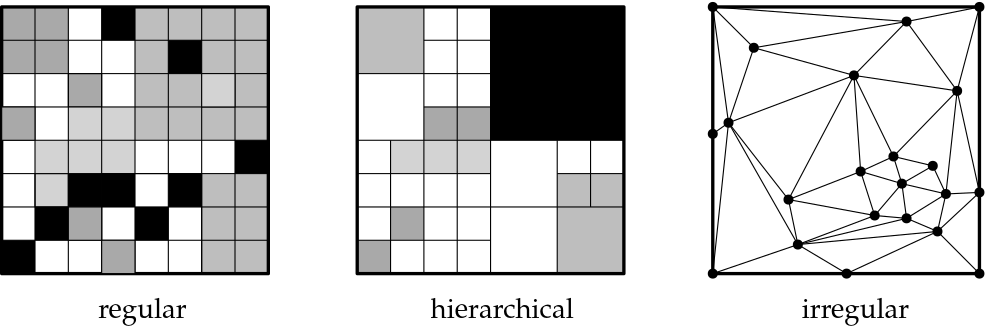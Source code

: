 <?xml version="1.0"?>
<!DOCTYPE ipe SYSTEM "ipe.dtd">
<ipe version="70107" creator="Ipe 7.2.2">
<info created="D:20140326111312" modified="D:20180717151035"/>
<preamble>\usepackage{mathpazo}</preamble>
<ipestyle name="basic">
<symbol name="arrow/arc(spx)">
<path stroke="sym-stroke" fill="sym-stroke" pen="sym-pen">
0 0 m
-1 0.333 l
-1 -0.333 l
h
</path>
</symbol>
<symbol name="arrow/farc(spx)">
<path stroke="sym-stroke" fill="white" pen="sym-pen">
0 0 m
-1 0.333 l
-1 -0.333 l
h
</path>
</symbol>
<symbol name="mark/circle(sx)" transformations="translations">
<path fill="sym-stroke">
0.6 0 0 0.6 0 0 e
0.4 0 0 0.4 0 0 e
</path>
</symbol>
<symbol name="mark/disk(sx)" transformations="translations">
<path fill="sym-stroke">
0.6 0 0 0.6 0 0 e
</path>
</symbol>
<symbol name="mark/fdisk(sfx)" transformations="translations">
<group>
<path fill="sym-fill">
0.5 0 0 0.5 0 0 e
</path>
<path fill="sym-stroke" fillrule="eofill">
0.6 0 0 0.6 0 0 e
0.4 0 0 0.4 0 0 e
</path>
</group>
</symbol>
<symbol name="mark/box(sx)" transformations="translations">
<path fill="sym-stroke" fillrule="eofill">
-0.6 -0.6 m
0.6 -0.6 l
0.6 0.6 l
-0.6 0.6 l
h
-0.4 -0.4 m
0.4 -0.4 l
0.4 0.4 l
-0.4 0.4 l
h
</path>
</symbol>
<symbol name="mark/square(sx)" transformations="translations">
<path fill="sym-stroke">
-0.6 -0.6 m
0.6 -0.6 l
0.6 0.6 l
-0.6 0.6 l
h
</path>
</symbol>
<symbol name="mark/fsquare(sfx)" transformations="translations">
<group>
<path fill="sym-fill">
-0.5 -0.5 m
0.5 -0.5 l
0.5 0.5 l
-0.5 0.5 l
h
</path>
<path fill="sym-stroke" fillrule="eofill">
-0.6 -0.6 m
0.6 -0.6 l
0.6 0.6 l
-0.6 0.6 l
h
-0.4 -0.4 m
0.4 -0.4 l
0.4 0.4 l
-0.4 0.4 l
h
</path>
</group>
</symbol>
<symbol name="mark/cross(sx)" transformations="translations">
<group>
<path fill="sym-stroke">
-0.43 -0.57 m
0.57 0.43 l
0.43 0.57 l
-0.57 -0.43 l
h
</path>
<path fill="sym-stroke">
-0.43 0.57 m
0.57 -0.43 l
0.43 -0.57 l
-0.57 0.43 l
h
</path>
</group>
</symbol>
<symbol name="arrow/fnormal(spx)">
<path stroke="sym-stroke" fill="white" pen="sym-pen">
0 0 m
-1 0.333 l
-1 -0.333 l
h
</path>
</symbol>
<symbol name="arrow/pointed(spx)">
<path stroke="sym-stroke" fill="sym-stroke" pen="sym-pen">
0 0 m
-1 0.333 l
-0.8 0 l
-1 -0.333 l
h
</path>
</symbol>
<symbol name="arrow/fpointed(spx)">
<path stroke="sym-stroke" fill="white" pen="sym-pen">
0 0 m
-1 0.333 l
-0.8 0 l
-1 -0.333 l
h
</path>
</symbol>
<symbol name="arrow/linear(spx)">
<path stroke="sym-stroke" pen="sym-pen">
-1 0.333 m
0 0 l
-1 -0.333 l
</path>
</symbol>
<symbol name="arrow/fdouble(spx)">
<path stroke="sym-stroke" fill="white" pen="sym-pen">
0 0 m
-1 0.333 l
-1 -0.333 l
h
-1 0 m
-2 0.333 l
-2 -0.333 l
h
</path>
</symbol>
<symbol name="arrow/double(spx)">
<path stroke="sym-stroke" fill="sym-stroke" pen="sym-pen">
0 0 m
-1 0.333 l
-1 -0.333 l
h
-1 0 m
-2 0.333 l
-2 -0.333 l
h
</path>
</symbol>
<pen name="heavier" value="0.8"/>
<pen name="fat" value="1.2"/>
<pen name="ultrafat" value="2"/>
<symbolsize name="large" value="5"/>
<symbolsize name="small" value="2"/>
<symbolsize name="tiny" value="1.1"/>
<arrowsize name="large" value="10"/>
<arrowsize name="small" value="5"/>
<arrowsize name="tiny" value="3"/>
<color name="red" value="1 0 0"/>
<color name="green" value="0 1 0"/>
<color name="blue" value="0 0 1"/>
<color name="yellow" value="1 1 0"/>
<color name="orange" value="1 0.647 0"/>
<color name="gold" value="1 0.843 0"/>
<color name="purple" value="0.627 0.125 0.941"/>
<color name="gray" value="0.745"/>
<color name="brown" value="0.647 0.165 0.165"/>
<color name="navy" value="0 0 0.502"/>
<color name="pink" value="1 0.753 0.796"/>
<color name="seagreen" value="0.18 0.545 0.341"/>
<color name="turquoise" value="0.251 0.878 0.816"/>
<color name="violet" value="0.933 0.51 0.933"/>
<color name="darkblue" value="0 0 0.545"/>
<color name="darkcyan" value="0 0.545 0.545"/>
<color name="darkgray" value="0.663"/>
<color name="darkgreen" value="0 0.392 0"/>
<color name="darkmagenta" value="0.545 0 0.545"/>
<color name="darkorange" value="1 0.549 0"/>
<color name="darkred" value="0.545 0 0"/>
<color name="lightblue" value="0.678 0.847 0.902"/>
<color name="lightcyan" value="0.878 1 1"/>
<color name="lightgray" value="0.827"/>
<color name="lightgreen" value="0.565 0.933 0.565"/>
<color name="lightyellow" value="1 1 0.878"/>
<dashstyle name="dashed" value="[4] 0"/>
<dashstyle name="dotted" value="[1 3] 0"/>
<dashstyle name="dash dotted" value="[4 2 1 2] 0"/>
<dashstyle name="dash dot dotted" value="[4 2 1 2 1 2] 0"/>
<textsize name="large" value="\large"/>
<textsize name="Large" value="\Large"/>
<textsize name="LARGE" value="\LARGE"/>
<textsize name="huge" value="\huge"/>
<textsize name="Huge" value="\Huge"/>
<textsize name="small" value="\small"/>
<textsize name="footnote" value="\footnotesize"/>
<textsize name="tiny" value="\tiny"/>
<textstyle name="center" begin="\begin{center}" end="\end{center}"/>
<textstyle name="itemize" begin="\begin{itemize}" end="\end{itemize}"/>
<textstyle name="item" begin="\begin{itemize}\item{}" end="\end{itemize}"/>
<gridsize name="4 pts" value="4"/>
<gridsize name="8 pts (~3 mm)" value="8"/>
<gridsize name="16 pts (~6 mm)" value="16"/>
<gridsize name="32 pts (~12 mm)" value="32"/>
<gridsize name="10 pts (~3.5 mm)" value="10"/>
<gridsize name="20 pts (~7 mm)" value="20"/>
<gridsize name="14 pts (~5 mm)" value="14"/>
<gridsize name="28 pts (~10 mm)" value="28"/>
<gridsize name="56 pts (~20 mm)" value="56"/>
<anglesize name="90 deg" value="90"/>
<anglesize name="60 deg" value="60"/>
<anglesize name="45 deg" value="45"/>
<anglesize name="30 deg" value="30"/>
<anglesize name="22.5 deg" value="22.5"/>
<tiling name="falling" angle="-60" step="4" width="1"/>
<tiling name="rising" angle="30" step="4" width="1"/>
</ipestyle>
<page>
<layer name="alpha"/>
<layer name="beta"/>
<layer name="gamma"/>
<layer name="delta"/>
<view layers="alpha gamma delta" active="delta"/>
<group layer="delta" matrix="0.75 0 0 0.75 272 496">
<path stroke="black" pen="fat">
64 448 m
64 320 l
192 320 l
192 448 l
h
</path>
<use name="mark/disk(sx)" pos="83.6948 428.402" size="normal" stroke="black"/>
<use name="mark/disk(sx)" pos="181.301 407.711" size="normal" stroke="black"/>
<use name="mark/disk(sx)" pos="134.972 369.028" size="normal" stroke="black"/>
<use name="mark/disk(sx)" pos="100.337 355.534" size="normal" stroke="black"/>
<use name="mark/disk(sx)" pos="141.719 347.888" size="normal" stroke="black"/>
<use name="mark/disk(sx)" pos="154.763 363.181" size="normal" stroke="black"/>
<use name="mark/disk(sx)" pos="150.715 376.225" size="normal" stroke="black"/>
<use matrix="1 0 0 1 9.39258 -16.4146" name="mark/disk(sx)" pos="122.378 431.55" size="normal" stroke="black"/>
<use name="mark/disk(sx)" pos="157.012 440.996" size="normal" stroke="black"/>
<use name="mark/disk(sx)" pos="169.606 371.727" size="normal" stroke="black"/>
<use name="mark/disk(sx)" pos="157.012 346.538" size="normal" stroke="black"/>
<use name="mark/disk(sx)" pos="175.904 358.233" size="normal" stroke="black"/>
<use name="mark/disk(sx)" pos="171.855 340.241" size="normal" stroke="black"/>
<use name="mark/disk(sx)" pos="104.835 333.944" size="normal" stroke="black"/>
<use name="mark/disk(sx)" pos="71.5502 392.418" size="normal" stroke="black"/>
<path stroke="black">
157.012 440.996 m
181.301 407.711 l
175.904 358.233 l
171.855 340.241 l
104.835 333.944 l
71.5502 392.418 l
83.6948 428.402 l
157.012 440.996 l
</path>
<path stroke="black">
83.6948 428.402 m
131.771 415.135 l
157.012 440.996 l
</path>
<path stroke="black">
131.771 415.135 m
181.301 407.711 l
150.715 376.225 l
131.771 415.135 l
71.5502 392.418 l
</path>
<path stroke="black">
150.715 376.225 m
134.972 369.028 l
100.337 355.534 l
71.5502 392.418 l
</path>
<path stroke="black">
100.337 355.534 m
104.835 333.944 l
</path>
<path stroke="black">
104.835 333.944 m
141.719 347.888 l
134.972 369.028 l
</path>
<path stroke="black">
100.337 355.534 m
141.719 347.888 l
</path>
<path stroke="black">
141.719 347.888 m
157.012 346.538 l
154.763 363.181 l
150.715 376.225 l
</path>
<path stroke="black">
154.763 363.181 m
141.719 347.888 l
</path>
<path stroke="black">
134.972 369.028 m
154.763 363.181 l
</path>
<path stroke="black">
150.715 376.225 m
169.606 371.727 l
175.904 358.233 l
157.012 346.538 l
171.855 340.241 l
</path>
<path stroke="black">
154.763 363.181 m
169.606 371.727 l
169.606 371.727 l
</path>
<path stroke="black">
154.763 363.181 m
175.904 358.233 l
</path>
<path stroke="black">
104.835 333.944 m
157.012 346.538 l
</path>
<path stroke="black">
181.301 407.711 m
192 448 l
</path>
<path stroke="black">
157.012 440.996 m
192 448 l
</path>
<path stroke="black">
83.6948 428.402 m
64 448 l
</path>
<path stroke="black">
104.835 333.944 m
64 320 l
</path>
<path stroke="black">
171.855 340.241 m
192 320 l
</path>
<path stroke="black">
104.835 333.944 m
128.229 320 l
171.855 340.241 l
</path>
<use name="mark/disk(sx)" pos="64 448" size="normal" stroke="black"/>
<use name="mark/disk(sx)" pos="192 448" size="normal" stroke="black"/>
<use name="mark/disk(sx)" pos="192 320" size="normal" stroke="black"/>
<use name="mark/disk(sx)" pos="128.229 320" size="normal" stroke="black"/>
<use name="mark/disk(sx)" pos="64 320" size="normal" stroke="black"/>
<use name="mark/disk(sx)" pos="64 387.074" size="normal" stroke="black"/>
<path stroke="black">
71.5502 392.418 m
64 387.074 l
</path>
<path stroke="black">
71.5502 392.418 m
64 320 l
</path>
<path stroke="black">
71.5502 392.418 m
64 448 l
</path>
<path stroke="black">
157.012 440.996 m
64 448 l
</path>
<use name="mark/disk(sx)" pos="192 358.978" size="normal" stroke="black"/>
<path stroke="black">
175.904 358.233 m
192 358.978 l
171.855 340.241 l
</path>
<path stroke="black">
181.301 407.711 m
192 358.978 l
</path>
<path stroke="black">
131.771 415.135 m
134.972 369.028 l
</path>
<path stroke="black">
131.771 415.135 m
100.337 355.534 l
</path>
</group>
<text matrix="1 0 0 1 82.735 16" transformations="translations" pos="16 704" stroke="black" type="label" width="30.497" height="6.926" depth="1.93" valign="baseline">regular</text>
<text matrix="1 0 0 1 202.394 16.008" transformations="translations" pos="16 704" stroke="black" type="label" width="50.145" height="6.918" depth="0" valign="baseline">hierarchical</text>
<text matrix="1 0 0 1 336 16" transformations="translations" pos="16 704" stroke="black" type="label" width="37.166" height="6.926" depth="1.93" valign="baseline">irregular</text>
<group matrix="1 0 0 1 -44 80">
<path stroke="black" fill="lightgray">
120 692 m
120 680 l
132 680 l
132 692 l
h
</path>
<path stroke="black" fill="darkgray">
132 728 m
132 716 l
144 716 l
144 728 l
h
</path>
<path matrix="0.75 0 0 2.25 60 -820" fill="gray">
160 672 m
160 656 l
192 656 l
192 672 l
h
</path>
<path matrix="0.75 0 0 0.75 60 176" fill="black">
80 672 m
96 672 l
96 656 l
80 656 l
h
</path>
<path matrix="0.75 0 0 0.75 60 176" fill="black">
64 656 m
80 656 l
80 640 l
64 640 l
h
</path>
<path matrix="0.75 0 0 0.75 60 176" fill="lightgray">
128 704 m
128 688 l
80 688 l
80 704 l
h
</path>
<path matrix="0.75 0 0 0.75 60 176" fill="lightgray">
128 720 m
96 720 l
96 704 l
128 704 l
h
</path>
<path matrix="0.75 0 0 0.75 60 176" fill="gray">
128 768 m
192 768 l
192 704 l
128 704 l
h
</path>
<path matrix="0.75 0 0 0.75 60 176" fill="darkgray">
64 768 m
96 768 l
96 736 l
64 736 l
h
</path>
<path matrix="0.75 0 0 0.75 60 176" stroke="black" pen="fat">
64 768 m
64 640 l
192 640 l
192 768 l
h
</path>
<path matrix="0.75 0 0 0.75 60 176" stroke="black">
64 752 m
192 752 l
</path>
<path matrix="0.75 0 0 0.75 60 176" stroke="black">
192 736 m
64 736 l
</path>
<path matrix="0.75 0 0 0.75 60 176" stroke="black">
64 720 m
192 720 l
</path>
<path matrix="0.75 0 0 0.75 60 176" stroke="black">
64 704 m
192 704 l
</path>
<path matrix="0.75 0 0 0.75 60 176" stroke="black">
192 688 m
64 688 l
</path>
<path matrix="0.75 0 0 0.75 60 176" stroke="black">
64 672 m
192 672 l
</path>
<path matrix="0.75 0 0 0.75 60 176" stroke="black">
192 656 m
64 656 l
</path>
<path matrix="0.75 0 0 0.75 60 176" stroke="black">
80 768 m
80 640 l
</path>
<path matrix="0.75 0 0 0.75 60 176" stroke="black">
96 640 m
96 768 l
</path>
<path matrix="0.75 0 0 0.75 60 176" stroke="black">
112 768 m
112 640 l
</path>
<path matrix="0.75 0 0 0.75 60 176" stroke="black">
128 640 m
128 768 l
</path>
<path matrix="0.75 0 0 0.75 60 176" stroke="black">
144 768 m
144 640 l
</path>
<path matrix="0.75 0 0 0.75 60 176" stroke="black">
160 640 m
160 768 l
</path>
<path matrix="0.75 0 0 0.75 60 176" stroke="black">
176 768 m
176 640 l
</path>
<path stroke="black">
144 692 m
144 656 l
180 656 l
180 692 l
h
</path>
<path matrix="0.75 0 0 0.75 72 188" fill="black">
80 672 m
96 672 l
96 656 l
80 656 l
h
</path>
<path matrix="0.75 0 0 0.75 84 188" fill="black">
80 672 m
96 672 l
96 656 l
80 656 l
h
</path>
<path matrix="0.75 0 0 0.75 84 188" fill="black">
80 672 m
96 672 l
96 656 l
80 656 l
h
</path>
<path matrix="0.75 0 0 0.75 108 188" fill="black">
80 672 m
96 672 l
96 656 l
80 656 l
h
</path>
<path matrix="0.75 0 0 0.75 132 200" fill="black">
80 672 m
96 672 l
96 656 l
80 656 l
h
</path>
<path matrix="0.75 0 0 0.75 84 248" fill="black">
80 672 m
96 672 l
96 656 l
80 656 l
h
</path>
<path matrix="0.75 0 0 0.75 108 236" fill="black">
80 672 m
96 672 l
96 656 l
80 656 l
h
</path>
<path matrix="0.75 0 0 0.75 96 176" fill="black">
80 672 m
96 672 l
96 656 l
80 656 l
h
</path>
<path matrix="1 0 0 1 0 -48" stroke="black" fill="darkgray">
132 728 m
132 716 l
144 716 l
144 728 l
h
</path>
<path matrix="1 0 0 1 12 -60" stroke="black" fill="darkgray">
132 728 m
132 716 l
144 716 l
144 728 l
h
</path>
<path matrix="1 0 0 1 -24 -12" stroke="black" fill="darkgray">
132 728 m
132 716 l
144 716 l
144 728 l
h
</path>
<path matrix="1 0 0 1 60 36" stroke="black" fill="lightgray">
120 692 m
120 680 l
132 680 l
132 692 l
h
</path>
</group>
<group matrix="1 0 0 1 80 192">
<path matrix="0.75 0 0 0.75 64 64" fill="darkgray">
80 672 m
96 672 l
96 656 l
80 656 l
h
</path>
<path matrix="0.75 0 0 0.75 64 64" fill="darkgray">
64 656 m
80 656 l
80 640 l
64 640 l
h
</path>
<path matrix="0.75 0 0 0.75 64 64" fill="lightgray">
128 704 m
128 688 l
80 688 l
80 704 l
h
</path>
<path matrix="0.75 0 0 0.75 64 64" fill="darkgray">
128 720 m
96 720 l
96 704 l
128 704 l
h
</path>
<path matrix="0.75 0 0 0.75 64 64" fill="black">
128 768 m
192 768 l
192 704 l
128 704 l
h
</path>
<path matrix="0.75 0 0 0.75 64 64" fill="gray">
64 768 m
96 768 l
96 736 l
64 736 l
h
</path>
<path matrix="0.75 0 0 2.25 64 -932" fill="gray">
160 672 m
160 656 l
192 656 l
192 672 l
h
</path>
<path matrix="0.75 0 0 0.75 64 64" stroke="black" pen="fat">
64 768 m
64 640 l
192 640 l
192 768 l
h
</path>
<path matrix="0.75 0 0 0.75 64 64" stroke="black">
64 704 m
192 704 l
</path>
<path matrix="0.75 0 0 0.75 64 64" stroke="black">
64 672 m
192 672 l
</path>
<path matrix="0.75 0 0 0.75 64 64" stroke="black">
96 640 m
96 768 l
</path>
<path matrix="0.75 0 0 0.75 64 64" stroke="black">
112 768 m
112 640 l
</path>
<path matrix="0.75 0 0 0.75 64 64" stroke="black">
128 640 m
128 768 l
</path>
<path matrix="0.75 0 0 0.75 -80 64" stroke="black">
256 736 m
320 736 l
320 736 l
</path>
<path matrix="0.75 0 0 0.75 -80 64" stroke="black">
352 704 m
352 640 l
</path>
<path matrix="0.75 0 0 0.75 -80 64" stroke="black" cap="1">
352 640 m
352 640 l
</path>
<path matrix="0.75 0 0 0.75 -80 64" stroke="black">
256 688 m
320 688 l
</path>
<path matrix="0.75 0 0 0.75 -80 64" stroke="black">
256 656 m
320 656 l
</path>
<path matrix="0.75 0 0 0.75 -80 64" stroke="black">
272 704 m
272 640 l
272 640 l
272 640 l
</path>
<path matrix="0.75 0 0 0.75 -80 64" stroke="black">
288 752 m
320 752 l
</path>
<path matrix="0.75 0 0 0.75 -80 64" stroke="black">
288 720 m
320 720 l
</path>
<path matrix="0.75 0 0 0.75 -80 64" stroke="black">
368 704 m
368 672 l
</path>
<path matrix="0.75 0 0 0.75 -80 64" stroke="black">
352 688 m
384 688 l
</path>
</group>
</page>
</ipe>
